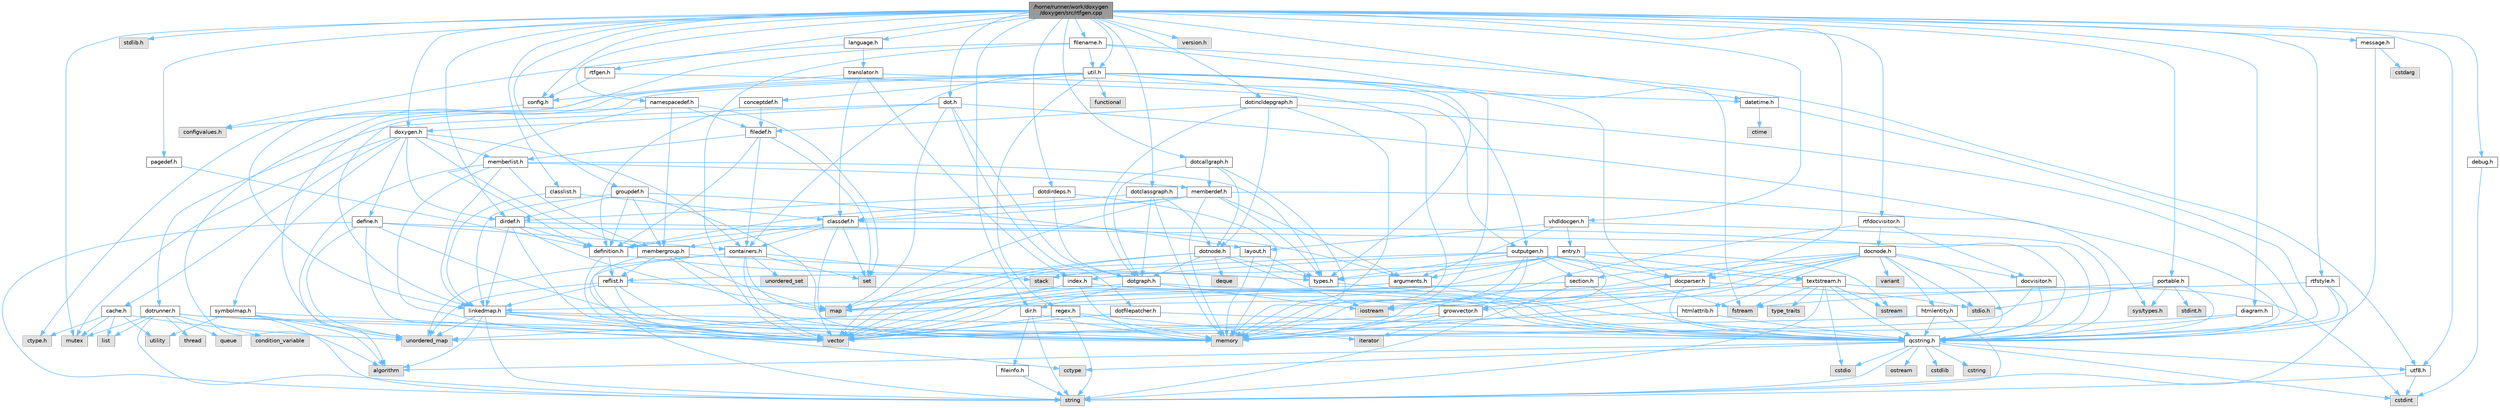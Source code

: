 digraph "/home/runner/work/doxygen/doxygen/src/rtfgen.cpp"
{
 // INTERACTIVE_SVG=YES
 // LATEX_PDF_SIZE
  bgcolor="transparent";
  edge [fontname=Helvetica,fontsize=10,labelfontname=Helvetica,labelfontsize=10];
  node [fontname=Helvetica,fontsize=10,shape=box,height=0.2,width=0.4];
  Node1 [label="/home/runner/work/doxygen\l/doxygen/src/rtfgen.cpp",height=0.2,width=0.4,color="gray40", fillcolor="grey60", style="filled", fontcolor="black",tooltip=" "];
  Node1 -> Node2 [color="steelblue1",style="solid"];
  Node2 [label="mutex",height=0.2,width=0.4,color="grey60", fillcolor="#E0E0E0", style="filled",tooltip=" "];
  Node1 -> Node3 [color="steelblue1",style="solid"];
  Node3 [label="stdlib.h",height=0.2,width=0.4,color="grey60", fillcolor="#E0E0E0", style="filled",tooltip=" "];
  Node1 -> Node4 [color="steelblue1",style="solid"];
  Node4 [label="rtfgen.h",height=0.2,width=0.4,color="grey40", fillcolor="white", style="filled",URL="$d4/daa/rtfgen_8h.html",tooltip=" "];
  Node4 -> Node5 [color="steelblue1",style="solid"];
  Node5 [label="config.h",height=0.2,width=0.4,color="grey40", fillcolor="white", style="filled",URL="$db/d16/config_8h.html",tooltip=" "];
  Node5 -> Node6 [color="steelblue1",style="solid"];
  Node6 [label="configvalues.h",height=0.2,width=0.4,color="grey60", fillcolor="#E0E0E0", style="filled",tooltip=" "];
  Node4 -> Node7 [color="steelblue1",style="solid"];
  Node7 [label="outputgen.h",height=0.2,width=0.4,color="grey40", fillcolor="white", style="filled",URL="$df/d06/outputgen_8h.html",tooltip=" "];
  Node7 -> Node8 [color="steelblue1",style="solid"];
  Node8 [label="memory",height=0.2,width=0.4,color="grey60", fillcolor="#E0E0E0", style="filled",tooltip=" "];
  Node7 -> Node9 [color="steelblue1",style="solid"];
  Node9 [label="stack",height=0.2,width=0.4,color="grey60", fillcolor="#E0E0E0", style="filled",tooltip=" "];
  Node7 -> Node10 [color="steelblue1",style="solid"];
  Node10 [label="iostream",height=0.2,width=0.4,color="grey60", fillcolor="#E0E0E0", style="filled",tooltip=" "];
  Node7 -> Node11 [color="steelblue1",style="solid"];
  Node11 [label="fstream",height=0.2,width=0.4,color="grey60", fillcolor="#E0E0E0", style="filled",tooltip=" "];
  Node7 -> Node12 [color="steelblue1",style="solid"];
  Node12 [label="types.h",height=0.2,width=0.4,color="grey40", fillcolor="white", style="filled",URL="$d9/d49/types_8h.html",tooltip="This file contains a number of basic enums and types."];
  Node12 -> Node13 [color="steelblue1",style="solid"];
  Node13 [label="qcstring.h",height=0.2,width=0.4,color="grey40", fillcolor="white", style="filled",URL="$d7/d5c/qcstring_8h.html",tooltip=" "];
  Node13 -> Node14 [color="steelblue1",style="solid"];
  Node14 [label="string",height=0.2,width=0.4,color="grey60", fillcolor="#E0E0E0", style="filled",tooltip=" "];
  Node13 -> Node15 [color="steelblue1",style="solid"];
  Node15 [label="algorithm",height=0.2,width=0.4,color="grey60", fillcolor="#E0E0E0", style="filled",tooltip=" "];
  Node13 -> Node16 [color="steelblue1",style="solid"];
  Node16 [label="cctype",height=0.2,width=0.4,color="grey60", fillcolor="#E0E0E0", style="filled",tooltip=" "];
  Node13 -> Node17 [color="steelblue1",style="solid"];
  Node17 [label="cstring",height=0.2,width=0.4,color="grey60", fillcolor="#E0E0E0", style="filled",tooltip=" "];
  Node13 -> Node18 [color="steelblue1",style="solid"];
  Node18 [label="cstdio",height=0.2,width=0.4,color="grey60", fillcolor="#E0E0E0", style="filled",tooltip=" "];
  Node13 -> Node19 [color="steelblue1",style="solid"];
  Node19 [label="cstdlib",height=0.2,width=0.4,color="grey60", fillcolor="#E0E0E0", style="filled",tooltip=" "];
  Node13 -> Node20 [color="steelblue1",style="solid"];
  Node20 [label="cstdint",height=0.2,width=0.4,color="grey60", fillcolor="#E0E0E0", style="filled",tooltip=" "];
  Node13 -> Node21 [color="steelblue1",style="solid"];
  Node21 [label="ostream",height=0.2,width=0.4,color="grey60", fillcolor="#E0E0E0", style="filled",tooltip=" "];
  Node13 -> Node22 [color="steelblue1",style="solid"];
  Node22 [label="utf8.h",height=0.2,width=0.4,color="grey40", fillcolor="white", style="filled",URL="$db/d7c/utf8_8h.html",tooltip="Various UTF8 related helper functions."];
  Node22 -> Node20 [color="steelblue1",style="solid"];
  Node22 -> Node14 [color="steelblue1",style="solid"];
  Node7 -> Node23 [color="steelblue1",style="solid"];
  Node23 [label="index.h",height=0.2,width=0.4,color="grey40", fillcolor="white", style="filled",URL="$d1/db5/index_8h.html",tooltip=" "];
  Node23 -> Node8 [color="steelblue1",style="solid"];
  Node23 -> Node24 [color="steelblue1",style="solid"];
  Node24 [label="vector",height=0.2,width=0.4,color="grey60", fillcolor="#E0E0E0", style="filled",tooltip=" "];
  Node23 -> Node25 [color="steelblue1",style="solid"];
  Node25 [label="map",height=0.2,width=0.4,color="grey60", fillcolor="#E0E0E0", style="filled",tooltip=" "];
  Node23 -> Node13 [color="steelblue1",style="solid"];
  Node7 -> Node26 [color="steelblue1",style="solid"];
  Node26 [label="section.h",height=0.2,width=0.4,color="grey40", fillcolor="white", style="filled",URL="$d1/d2a/section_8h.html",tooltip=" "];
  Node26 -> Node14 [color="steelblue1",style="solid"];
  Node26 -> Node27 [color="steelblue1",style="solid"];
  Node27 [label="unordered_map",height=0.2,width=0.4,color="grey60", fillcolor="#E0E0E0", style="filled",tooltip=" "];
  Node26 -> Node13 [color="steelblue1",style="solid"];
  Node26 -> Node28 [color="steelblue1",style="solid"];
  Node28 [label="linkedmap.h",height=0.2,width=0.4,color="grey40", fillcolor="white", style="filled",URL="$da/de1/linkedmap_8h.html",tooltip=" "];
  Node28 -> Node27 [color="steelblue1",style="solid"];
  Node28 -> Node24 [color="steelblue1",style="solid"];
  Node28 -> Node8 [color="steelblue1",style="solid"];
  Node28 -> Node14 [color="steelblue1",style="solid"];
  Node28 -> Node15 [color="steelblue1",style="solid"];
  Node28 -> Node16 [color="steelblue1",style="solid"];
  Node28 -> Node13 [color="steelblue1",style="solid"];
  Node7 -> Node29 [color="steelblue1",style="solid"];
  Node29 [label="textstream.h",height=0.2,width=0.4,color="grey40", fillcolor="white", style="filled",URL="$d4/d7d/textstream_8h.html",tooltip=" "];
  Node29 -> Node14 [color="steelblue1",style="solid"];
  Node29 -> Node10 [color="steelblue1",style="solid"];
  Node29 -> Node30 [color="steelblue1",style="solid"];
  Node30 [label="sstream",height=0.2,width=0.4,color="grey60", fillcolor="#E0E0E0", style="filled",tooltip=" "];
  Node29 -> Node20 [color="steelblue1",style="solid"];
  Node29 -> Node18 [color="steelblue1",style="solid"];
  Node29 -> Node11 [color="steelblue1",style="solid"];
  Node29 -> Node31 [color="steelblue1",style="solid"];
  Node31 [label="type_traits",height=0.2,width=0.4,color="grey60", fillcolor="#E0E0E0", style="filled",tooltip=" "];
  Node29 -> Node13 [color="steelblue1",style="solid"];
  Node7 -> Node32 [color="steelblue1",style="solid"];
  Node32 [label="docparser.h",height=0.2,width=0.4,color="grey40", fillcolor="white", style="filled",URL="$de/d9c/docparser_8h.html",tooltip=" "];
  Node32 -> Node33 [color="steelblue1",style="solid"];
  Node33 [label="stdio.h",height=0.2,width=0.4,color="grey60", fillcolor="#E0E0E0", style="filled",tooltip=" "];
  Node32 -> Node8 [color="steelblue1",style="solid"];
  Node32 -> Node13 [color="steelblue1",style="solid"];
  Node32 -> Node34 [color="steelblue1",style="solid"];
  Node34 [label="growvector.h",height=0.2,width=0.4,color="grey40", fillcolor="white", style="filled",URL="$d7/d50/growvector_8h.html",tooltip=" "];
  Node34 -> Node24 [color="steelblue1",style="solid"];
  Node34 -> Node8 [color="steelblue1",style="solid"];
  Node34 -> Node35 [color="steelblue1",style="solid"];
  Node35 [label="iterator",height=0.2,width=0.4,color="grey60", fillcolor="#E0E0E0", style="filled",tooltip=" "];
  Node1 -> Node5 [color="steelblue1",style="solid"];
  Node1 -> Node36 [color="steelblue1",style="solid"];
  Node36 [label="message.h",height=0.2,width=0.4,color="grey40", fillcolor="white", style="filled",URL="$d2/d0d/message_8h.html",tooltip=" "];
  Node36 -> Node37 [color="steelblue1",style="solid"];
  Node37 [label="cstdarg",height=0.2,width=0.4,color="grey60", fillcolor="#E0E0E0", style="filled",tooltip=" "];
  Node36 -> Node13 [color="steelblue1",style="solid"];
  Node1 -> Node38 [color="steelblue1",style="solid"];
  Node38 [label="doxygen.h",height=0.2,width=0.4,color="grey40", fillcolor="white", style="filled",URL="$d1/da1/doxygen_8h.html",tooltip=" "];
  Node38 -> Node2 [color="steelblue1",style="solid"];
  Node38 -> Node39 [color="steelblue1",style="solid"];
  Node39 [label="containers.h",height=0.2,width=0.4,color="grey40", fillcolor="white", style="filled",URL="$d5/d75/containers_8h.html",tooltip=" "];
  Node39 -> Node24 [color="steelblue1",style="solid"];
  Node39 -> Node14 [color="steelblue1",style="solid"];
  Node39 -> Node40 [color="steelblue1",style="solid"];
  Node40 [label="set",height=0.2,width=0.4,color="grey60", fillcolor="#E0E0E0", style="filled",tooltip=" "];
  Node39 -> Node25 [color="steelblue1",style="solid"];
  Node39 -> Node41 [color="steelblue1",style="solid"];
  Node41 [label="unordered_set",height=0.2,width=0.4,color="grey60", fillcolor="#E0E0E0", style="filled",tooltip=" "];
  Node39 -> Node27 [color="steelblue1",style="solid"];
  Node39 -> Node9 [color="steelblue1",style="solid"];
  Node38 -> Node42 [color="steelblue1",style="solid"];
  Node42 [label="membergroup.h",height=0.2,width=0.4,color="grey40", fillcolor="white", style="filled",URL="$d9/d11/membergroup_8h.html",tooltip=" "];
  Node42 -> Node24 [color="steelblue1",style="solid"];
  Node42 -> Node25 [color="steelblue1",style="solid"];
  Node42 -> Node8 [color="steelblue1",style="solid"];
  Node42 -> Node12 [color="steelblue1",style="solid"];
  Node42 -> Node43 [color="steelblue1",style="solid"];
  Node43 [label="reflist.h",height=0.2,width=0.4,color="grey40", fillcolor="white", style="filled",URL="$d1/d02/reflist_8h.html",tooltip=" "];
  Node43 -> Node24 [color="steelblue1",style="solid"];
  Node43 -> Node27 [color="steelblue1",style="solid"];
  Node43 -> Node8 [color="steelblue1",style="solid"];
  Node43 -> Node13 [color="steelblue1",style="solid"];
  Node43 -> Node28 [color="steelblue1",style="solid"];
  Node38 -> Node44 [color="steelblue1",style="solid"];
  Node44 [label="dirdef.h",height=0.2,width=0.4,color="grey40", fillcolor="white", style="filled",URL="$d6/d15/dirdef_8h.html",tooltip=" "];
  Node44 -> Node24 [color="steelblue1",style="solid"];
  Node44 -> Node25 [color="steelblue1",style="solid"];
  Node44 -> Node13 [color="steelblue1",style="solid"];
  Node44 -> Node28 [color="steelblue1",style="solid"];
  Node44 -> Node45 [color="steelblue1",style="solid"];
  Node45 [label="definition.h",height=0.2,width=0.4,color="grey40", fillcolor="white", style="filled",URL="$df/da1/definition_8h.html",tooltip=" "];
  Node45 -> Node24 [color="steelblue1",style="solid"];
  Node45 -> Node12 [color="steelblue1",style="solid"];
  Node45 -> Node43 [color="steelblue1",style="solid"];
  Node38 -> Node46 [color="steelblue1",style="solid"];
  Node46 [label="memberlist.h",height=0.2,width=0.4,color="grey40", fillcolor="white", style="filled",URL="$dd/d78/memberlist_8h.html",tooltip=" "];
  Node46 -> Node24 [color="steelblue1",style="solid"];
  Node46 -> Node15 [color="steelblue1",style="solid"];
  Node46 -> Node47 [color="steelblue1",style="solid"];
  Node47 [label="memberdef.h",height=0.2,width=0.4,color="grey40", fillcolor="white", style="filled",URL="$d4/d46/memberdef_8h.html",tooltip=" "];
  Node47 -> Node24 [color="steelblue1",style="solid"];
  Node47 -> Node8 [color="steelblue1",style="solid"];
  Node47 -> Node48 [color="steelblue1",style="solid"];
  Node48 [label="sys/types.h",height=0.2,width=0.4,color="grey60", fillcolor="#E0E0E0", style="filled",tooltip=" "];
  Node47 -> Node12 [color="steelblue1",style="solid"];
  Node47 -> Node45 [color="steelblue1",style="solid"];
  Node47 -> Node49 [color="steelblue1",style="solid"];
  Node49 [label="arguments.h",height=0.2,width=0.4,color="grey40", fillcolor="white", style="filled",URL="$df/d9b/arguments_8h.html",tooltip=" "];
  Node49 -> Node24 [color="steelblue1",style="solid"];
  Node49 -> Node13 [color="steelblue1",style="solid"];
  Node47 -> Node50 [color="steelblue1",style="solid"];
  Node50 [label="classdef.h",height=0.2,width=0.4,color="grey40", fillcolor="white", style="filled",URL="$d1/da6/classdef_8h.html",tooltip=" "];
  Node50 -> Node24 [color="steelblue1",style="solid"];
  Node50 -> Node40 [color="steelblue1",style="solid"];
  Node50 -> Node39 [color="steelblue1",style="solid"];
  Node50 -> Node45 [color="steelblue1",style="solid"];
  Node50 -> Node49 [color="steelblue1",style="solid"];
  Node50 -> Node42 [color="steelblue1",style="solid"];
  Node46 -> Node28 [color="steelblue1",style="solid"];
  Node46 -> Node12 [color="steelblue1",style="solid"];
  Node46 -> Node42 [color="steelblue1",style="solid"];
  Node38 -> Node51 [color="steelblue1",style="solid"];
  Node51 [label="define.h",height=0.2,width=0.4,color="grey40", fillcolor="white", style="filled",URL="$df/d67/define_8h.html",tooltip=" "];
  Node51 -> Node24 [color="steelblue1",style="solid"];
  Node51 -> Node8 [color="steelblue1",style="solid"];
  Node51 -> Node14 [color="steelblue1",style="solid"];
  Node51 -> Node27 [color="steelblue1",style="solid"];
  Node51 -> Node13 [color="steelblue1",style="solid"];
  Node51 -> Node39 [color="steelblue1",style="solid"];
  Node38 -> Node52 [color="steelblue1",style="solid"];
  Node52 [label="cache.h",height=0.2,width=0.4,color="grey40", fillcolor="white", style="filled",URL="$d3/d26/cache_8h.html",tooltip=" "];
  Node52 -> Node53 [color="steelblue1",style="solid"];
  Node53 [label="list",height=0.2,width=0.4,color="grey60", fillcolor="#E0E0E0", style="filled",tooltip=" "];
  Node52 -> Node27 [color="steelblue1",style="solid"];
  Node52 -> Node2 [color="steelblue1",style="solid"];
  Node52 -> Node54 [color="steelblue1",style="solid"];
  Node54 [label="utility",height=0.2,width=0.4,color="grey60", fillcolor="#E0E0E0", style="filled",tooltip=" "];
  Node52 -> Node55 [color="steelblue1",style="solid"];
  Node55 [label="ctype.h",height=0.2,width=0.4,color="grey60", fillcolor="#E0E0E0", style="filled",tooltip=" "];
  Node38 -> Node56 [color="steelblue1",style="solid"];
  Node56 [label="symbolmap.h",height=0.2,width=0.4,color="grey40", fillcolor="white", style="filled",URL="$d7/ddd/symbolmap_8h.html",tooltip=" "];
  Node56 -> Node15 [color="steelblue1",style="solid"];
  Node56 -> Node27 [color="steelblue1",style="solid"];
  Node56 -> Node24 [color="steelblue1",style="solid"];
  Node56 -> Node14 [color="steelblue1",style="solid"];
  Node56 -> Node54 [color="steelblue1",style="solid"];
  Node1 -> Node57 [color="steelblue1",style="solid"];
  Node57 [label="util.h",height=0.2,width=0.4,color="grey40", fillcolor="white", style="filled",URL="$d8/d3c/util_8h.html",tooltip="A bunch of utility functions."];
  Node57 -> Node8 [color="steelblue1",style="solid"];
  Node57 -> Node27 [color="steelblue1",style="solid"];
  Node57 -> Node15 [color="steelblue1",style="solid"];
  Node57 -> Node58 [color="steelblue1",style="solid"];
  Node58 [label="functional",height=0.2,width=0.4,color="grey60", fillcolor="#E0E0E0", style="filled",tooltip=" "];
  Node57 -> Node11 [color="steelblue1",style="solid"];
  Node57 -> Node55 [color="steelblue1",style="solid"];
  Node57 -> Node12 [color="steelblue1",style="solid"];
  Node57 -> Node32 [color="steelblue1",style="solid"];
  Node57 -> Node39 [color="steelblue1",style="solid"];
  Node57 -> Node7 [color="steelblue1",style="solid"];
  Node57 -> Node59 [color="steelblue1",style="solid"];
  Node59 [label="regex.h",height=0.2,width=0.4,color="grey40", fillcolor="white", style="filled",URL="$d1/d21/regex_8h.html",tooltip=" "];
  Node59 -> Node8 [color="steelblue1",style="solid"];
  Node59 -> Node14 [color="steelblue1",style="solid"];
  Node59 -> Node24 [color="steelblue1",style="solid"];
  Node59 -> Node35 [color="steelblue1",style="solid"];
  Node57 -> Node60 [color="steelblue1",style="solid"];
  Node60 [label="conceptdef.h",height=0.2,width=0.4,color="grey40", fillcolor="white", style="filled",URL="$da/df1/conceptdef_8h.html",tooltip=" "];
  Node60 -> Node45 [color="steelblue1",style="solid"];
  Node60 -> Node61 [color="steelblue1",style="solid"];
  Node61 [label="filedef.h",height=0.2,width=0.4,color="grey40", fillcolor="white", style="filled",URL="$d4/d3a/filedef_8h.html",tooltip=" "];
  Node61 -> Node40 [color="steelblue1",style="solid"];
  Node61 -> Node45 [color="steelblue1",style="solid"];
  Node61 -> Node46 [color="steelblue1",style="solid"];
  Node61 -> Node39 [color="steelblue1",style="solid"];
  Node1 -> Node62 [color="steelblue1",style="solid"];
  Node62 [label="diagram.h",height=0.2,width=0.4,color="grey40", fillcolor="white", style="filled",URL="$d9/d1b/diagram_8h.html",tooltip=" "];
  Node62 -> Node8 [color="steelblue1",style="solid"];
  Node62 -> Node13 [color="steelblue1",style="solid"];
  Node1 -> Node63 [color="steelblue1",style="solid"];
  Node63 [label="language.h",height=0.2,width=0.4,color="grey40", fillcolor="white", style="filled",URL="$d8/dce/language_8h.html",tooltip=" "];
  Node63 -> Node64 [color="steelblue1",style="solid"];
  Node64 [label="translator.h",height=0.2,width=0.4,color="grey40", fillcolor="white", style="filled",URL="$d9/df1/translator_8h.html",tooltip=" "];
  Node64 -> Node50 [color="steelblue1",style="solid"];
  Node64 -> Node5 [color="steelblue1",style="solid"];
  Node64 -> Node65 [color="steelblue1",style="solid"];
  Node65 [label="datetime.h",height=0.2,width=0.4,color="grey40", fillcolor="white", style="filled",URL="$de/d1b/datetime_8h.html",tooltip=" "];
  Node65 -> Node66 [color="steelblue1",style="solid"];
  Node66 [label="ctime",height=0.2,width=0.4,color="grey60", fillcolor="#E0E0E0", style="filled",tooltip=" "];
  Node65 -> Node13 [color="steelblue1",style="solid"];
  Node64 -> Node23 [color="steelblue1",style="solid"];
  Node63 -> Node6 [color="steelblue1",style="solid"];
  Node1 -> Node67 [color="steelblue1",style="solid"];
  Node67 [label="dot.h",height=0.2,width=0.4,color="grey40", fillcolor="white", style="filled",URL="$d6/d4a/dot_8h.html",tooltip=" "];
  Node67 -> Node25 [color="steelblue1",style="solid"];
  Node67 -> Node13 [color="steelblue1",style="solid"];
  Node67 -> Node68 [color="steelblue1",style="solid"];
  Node68 [label="dotgraph.h",height=0.2,width=0.4,color="grey40", fillcolor="white", style="filled",URL="$d0/daa/dotgraph_8h.html",tooltip=" "];
  Node68 -> Node10 [color="steelblue1",style="solid"];
  Node68 -> Node25 [color="steelblue1",style="solid"];
  Node68 -> Node13 [color="steelblue1",style="solid"];
  Node68 -> Node69 [color="steelblue1",style="solid"];
  Node69 [label="dir.h",height=0.2,width=0.4,color="grey40", fillcolor="white", style="filled",URL="$df/d9c/dir_8h.html",tooltip=" "];
  Node69 -> Node14 [color="steelblue1",style="solid"];
  Node69 -> Node8 [color="steelblue1",style="solid"];
  Node69 -> Node70 [color="steelblue1",style="solid"];
  Node70 [label="fileinfo.h",height=0.2,width=0.4,color="grey40", fillcolor="white", style="filled",URL="$df/d45/fileinfo_8h.html",tooltip=" "];
  Node70 -> Node14 [color="steelblue1",style="solid"];
  Node67 -> Node71 [color="steelblue1",style="solid"];
  Node71 [label="dotfilepatcher.h",height=0.2,width=0.4,color="grey40", fillcolor="white", style="filled",URL="$d3/d38/dotfilepatcher_8h.html",tooltip=" "];
  Node71 -> Node24 [color="steelblue1",style="solid"];
  Node71 -> Node13 [color="steelblue1",style="solid"];
  Node67 -> Node72 [color="steelblue1",style="solid"];
  Node72 [label="dotrunner.h",height=0.2,width=0.4,color="grey40", fillcolor="white", style="filled",URL="$d2/dd1/dotrunner_8h.html",tooltip=" "];
  Node72 -> Node14 [color="steelblue1",style="solid"];
  Node72 -> Node73 [color="steelblue1",style="solid"];
  Node73 [label="thread",height=0.2,width=0.4,color="grey60", fillcolor="#E0E0E0", style="filled",tooltip=" "];
  Node72 -> Node53 [color="steelblue1",style="solid"];
  Node72 -> Node74 [color="steelblue1",style="solid"];
  Node74 [label="queue",height=0.2,width=0.4,color="grey60", fillcolor="#E0E0E0", style="filled",tooltip=" "];
  Node72 -> Node2 [color="steelblue1",style="solid"];
  Node72 -> Node75 [color="steelblue1",style="solid"];
  Node75 [label="condition_variable",height=0.2,width=0.4,color="grey60", fillcolor="#E0E0E0", style="filled",tooltip=" "];
  Node72 -> Node8 [color="steelblue1",style="solid"];
  Node72 -> Node13 [color="steelblue1",style="solid"];
  Node67 -> Node38 [color="steelblue1",style="solid"];
  Node1 -> Node76 [color="steelblue1",style="solid"];
  Node76 [label="dotcallgraph.h",height=0.2,width=0.4,color="grey40", fillcolor="white", style="filled",URL="$dc/dcf/dotcallgraph_8h.html",tooltip=" "];
  Node76 -> Node8 [color="steelblue1",style="solid"];
  Node76 -> Node77 [color="steelblue1",style="solid"];
  Node77 [label="dotnode.h",height=0.2,width=0.4,color="grey40", fillcolor="white", style="filled",URL="$d8/d3b/dotnode_8h.html",tooltip=" "];
  Node77 -> Node24 [color="steelblue1",style="solid"];
  Node77 -> Node25 [color="steelblue1",style="solid"];
  Node77 -> Node78 [color="steelblue1",style="solid"];
  Node78 [label="deque",height=0.2,width=0.4,color="grey60", fillcolor="#E0E0E0", style="filled",tooltip=" "];
  Node77 -> Node10 [color="steelblue1",style="solid"];
  Node77 -> Node12 [color="steelblue1",style="solid"];
  Node77 -> Node68 [color="steelblue1",style="solid"];
  Node76 -> Node68 [color="steelblue1",style="solid"];
  Node76 -> Node47 [color="steelblue1",style="solid"];
  Node1 -> Node79 [color="steelblue1",style="solid"];
  Node79 [label="dotclassgraph.h",height=0.2,width=0.4,color="grey40", fillcolor="white", style="filled",URL="$d5/d04/dotclassgraph_8h.html",tooltip=" "];
  Node79 -> Node8 [color="steelblue1",style="solid"];
  Node79 -> Node50 [color="steelblue1",style="solid"];
  Node79 -> Node77 [color="steelblue1",style="solid"];
  Node79 -> Node68 [color="steelblue1",style="solid"];
  Node1 -> Node80 [color="steelblue1",style="solid"];
  Node80 [label="dotdirdeps.h",height=0.2,width=0.4,color="grey40", fillcolor="white", style="filled",URL="$d3/dcf/dotdirdeps_8h.html",tooltip=" "];
  Node80 -> Node8 [color="steelblue1",style="solid"];
  Node80 -> Node68 [color="steelblue1",style="solid"];
  Node80 -> Node44 [color="steelblue1",style="solid"];
  Node1 -> Node81 [color="steelblue1",style="solid"];
  Node81 [label="dotincldepgraph.h",height=0.2,width=0.4,color="grey40", fillcolor="white", style="filled",URL="$dd/d8c/dotincldepgraph_8h.html",tooltip=" "];
  Node81 -> Node8 [color="steelblue1",style="solid"];
  Node81 -> Node13 [color="steelblue1",style="solid"];
  Node81 -> Node61 [color="steelblue1",style="solid"];
  Node81 -> Node77 [color="steelblue1",style="solid"];
  Node81 -> Node68 [color="steelblue1",style="solid"];
  Node1 -> Node82 [color="steelblue1",style="solid"];
  Node82 [label="version.h",height=0.2,width=0.4,color="grey60", fillcolor="#E0E0E0", style="filled",tooltip=" "];
  Node1 -> Node83 [color="steelblue1",style="solid"];
  Node83 [label="pagedef.h",height=0.2,width=0.4,color="grey40", fillcolor="white", style="filled",URL="$dd/d66/pagedef_8h.html",tooltip=" "];
  Node83 -> Node45 [color="steelblue1",style="solid"];
  Node1 -> Node84 [color="steelblue1",style="solid"];
  Node84 [label="rtfstyle.h",height=0.2,width=0.4,color="grey40", fillcolor="white", style="filled",URL="$d4/df3/rtfstyle_8h.html",tooltip=" "];
  Node84 -> Node25 [color="steelblue1",style="solid"];
  Node84 -> Node14 [color="steelblue1",style="solid"];
  Node84 -> Node13 [color="steelblue1",style="solid"];
  Node1 -> Node85 [color="steelblue1",style="solid"];
  Node85 [label="rtfdocvisitor.h",height=0.2,width=0.4,color="grey40", fillcolor="white", style="filled",URL="$d1/da7/rtfdocvisitor_8h.html",tooltip=" "];
  Node85 -> Node10 [color="steelblue1",style="solid"];
  Node85 -> Node86 [color="steelblue1",style="solid"];
  Node86 [label="docvisitor.h",height=0.2,width=0.4,color="grey40", fillcolor="white", style="filled",URL="$d2/d3c/docvisitor_8h.html",tooltip=" "];
  Node86 -> Node8 [color="steelblue1",style="solid"];
  Node86 -> Node13 [color="steelblue1",style="solid"];
  Node85 -> Node87 [color="steelblue1",style="solid"];
  Node87 [label="docnode.h",height=0.2,width=0.4,color="grey40", fillcolor="white", style="filled",URL="$de/d2b/docnode_8h.html",tooltip=" "];
  Node87 -> Node33 [color="steelblue1",style="solid"];
  Node87 -> Node24 [color="steelblue1",style="solid"];
  Node87 -> Node8 [color="steelblue1",style="solid"];
  Node87 -> Node88 [color="steelblue1",style="solid"];
  Node88 [label="variant",height=0.2,width=0.4,color="grey60", fillcolor="#E0E0E0", style="filled",tooltip=" "];
  Node87 -> Node13 [color="steelblue1",style="solid"];
  Node87 -> Node86 [color="steelblue1",style="solid"];
  Node87 -> Node32 [color="steelblue1",style="solid"];
  Node87 -> Node89 [color="steelblue1",style="solid"];
  Node89 [label="htmlattrib.h",height=0.2,width=0.4,color="grey40", fillcolor="white", style="filled",URL="$d0/d73/htmlattrib_8h.html",tooltip=" "];
  Node89 -> Node24 [color="steelblue1",style="solid"];
  Node89 -> Node13 [color="steelblue1",style="solid"];
  Node87 -> Node90 [color="steelblue1",style="solid"];
  Node90 [label="htmlentity.h",height=0.2,width=0.4,color="grey40", fillcolor="white", style="filled",URL="$db/dc6/htmlentity_8h.html",tooltip=" "];
  Node90 -> Node27 [color="steelblue1",style="solid"];
  Node90 -> Node14 [color="steelblue1",style="solid"];
  Node90 -> Node13 [color="steelblue1",style="solid"];
  Node87 -> Node34 [color="steelblue1",style="solid"];
  Node87 -> Node26 [color="steelblue1",style="solid"];
  Node1 -> Node32 [color="steelblue1",style="solid"];
  Node1 -> Node44 [color="steelblue1",style="solid"];
  Node1 -> Node91 [color="steelblue1",style="solid"];
  Node91 [label="vhdldocgen.h",height=0.2,width=0.4,color="grey40", fillcolor="white", style="filled",URL="$dd/dec/vhdldocgen_8h.html",tooltip=" "];
  Node91 -> Node13 [color="steelblue1",style="solid"];
  Node91 -> Node92 [color="steelblue1",style="solid"];
  Node92 [label="layout.h",height=0.2,width=0.4,color="grey40", fillcolor="white", style="filled",URL="$db/d51/layout_8h.html",tooltip=" "];
  Node92 -> Node8 [color="steelblue1",style="solid"];
  Node92 -> Node24 [color="steelblue1",style="solid"];
  Node92 -> Node12 [color="steelblue1",style="solid"];
  Node91 -> Node49 [color="steelblue1",style="solid"];
  Node91 -> Node93 [color="steelblue1",style="solid"];
  Node93 [label="entry.h",height=0.2,width=0.4,color="grey40", fillcolor="white", style="filled",URL="$d1/dc6/entry_8h.html",tooltip=" "];
  Node93 -> Node24 [color="steelblue1",style="solid"];
  Node93 -> Node8 [color="steelblue1",style="solid"];
  Node93 -> Node30 [color="steelblue1",style="solid"];
  Node93 -> Node12 [color="steelblue1",style="solid"];
  Node93 -> Node49 [color="steelblue1",style="solid"];
  Node93 -> Node43 [color="steelblue1",style="solid"];
  Node93 -> Node29 [color="steelblue1",style="solid"];
  Node1 -> Node94 [color="steelblue1",style="solid"];
  Node94 [label="portable.h",height=0.2,width=0.4,color="grey40", fillcolor="white", style="filled",URL="$d2/de2/portable_8h.html",tooltip="Portable versions of functions that are platform dependent."];
  Node94 -> Node33 [color="steelblue1",style="solid"];
  Node94 -> Node48 [color="steelblue1",style="solid"];
  Node94 -> Node95 [color="steelblue1",style="solid"];
  Node95 [label="stdint.h",height=0.2,width=0.4,color="grey60", fillcolor="#E0E0E0", style="filled",tooltip=" "];
  Node94 -> Node11 [color="steelblue1",style="solid"];
  Node94 -> Node13 [color="steelblue1",style="solid"];
  Node1 -> Node96 [color="steelblue1",style="solid"];
  Node96 [label="groupdef.h",height=0.2,width=0.4,color="grey40", fillcolor="white", style="filled",URL="$d1/de6/groupdef_8h.html",tooltip=" "];
  Node96 -> Node8 [color="steelblue1",style="solid"];
  Node96 -> Node45 [color="steelblue1",style="solid"];
  Node96 -> Node44 [color="steelblue1",style="solid"];
  Node96 -> Node92 [color="steelblue1",style="solid"];
  Node96 -> Node42 [color="steelblue1",style="solid"];
  Node96 -> Node28 [color="steelblue1",style="solid"];
  Node1 -> Node97 [color="steelblue1",style="solid"];
  Node97 [label="classlist.h",height=0.2,width=0.4,color="grey40", fillcolor="white", style="filled",URL="$d2/df8/classlist_8h.html",tooltip=" "];
  Node97 -> Node28 [color="steelblue1",style="solid"];
  Node97 -> Node50 [color="steelblue1",style="solid"];
  Node1 -> Node98 [color="steelblue1",style="solid"];
  Node98 [label="filename.h",height=0.2,width=0.4,color="grey40", fillcolor="white", style="filled",URL="$dc/dd6/filename_8h.html",tooltip=" "];
  Node98 -> Node8 [color="steelblue1",style="solid"];
  Node98 -> Node24 [color="steelblue1",style="solid"];
  Node98 -> Node28 [color="steelblue1",style="solid"];
  Node98 -> Node22 [color="steelblue1",style="solid"];
  Node98 -> Node57 [color="steelblue1",style="solid"];
  Node1 -> Node99 [color="steelblue1",style="solid"];
  Node99 [label="namespacedef.h",height=0.2,width=0.4,color="grey40", fillcolor="white", style="filled",URL="$d7/d97/namespacedef_8h.html",tooltip=" "];
  Node99 -> Node40 [color="steelblue1",style="solid"];
  Node99 -> Node45 [color="steelblue1",style="solid"];
  Node99 -> Node61 [color="steelblue1",style="solid"];
  Node99 -> Node28 [color="steelblue1",style="solid"];
  Node99 -> Node42 [color="steelblue1",style="solid"];
  Node1 -> Node69 [color="steelblue1",style="solid"];
  Node1 -> Node22 [color="steelblue1",style="solid"];
  Node1 -> Node100 [color="steelblue1",style="solid"];
  Node100 [label="debug.h",height=0.2,width=0.4,color="grey40", fillcolor="white", style="filled",URL="$db/d16/debug_8h.html",tooltip=" "];
  Node100 -> Node20 [color="steelblue1",style="solid"];
  Node1 -> Node65 [color="steelblue1",style="solid"];
}
